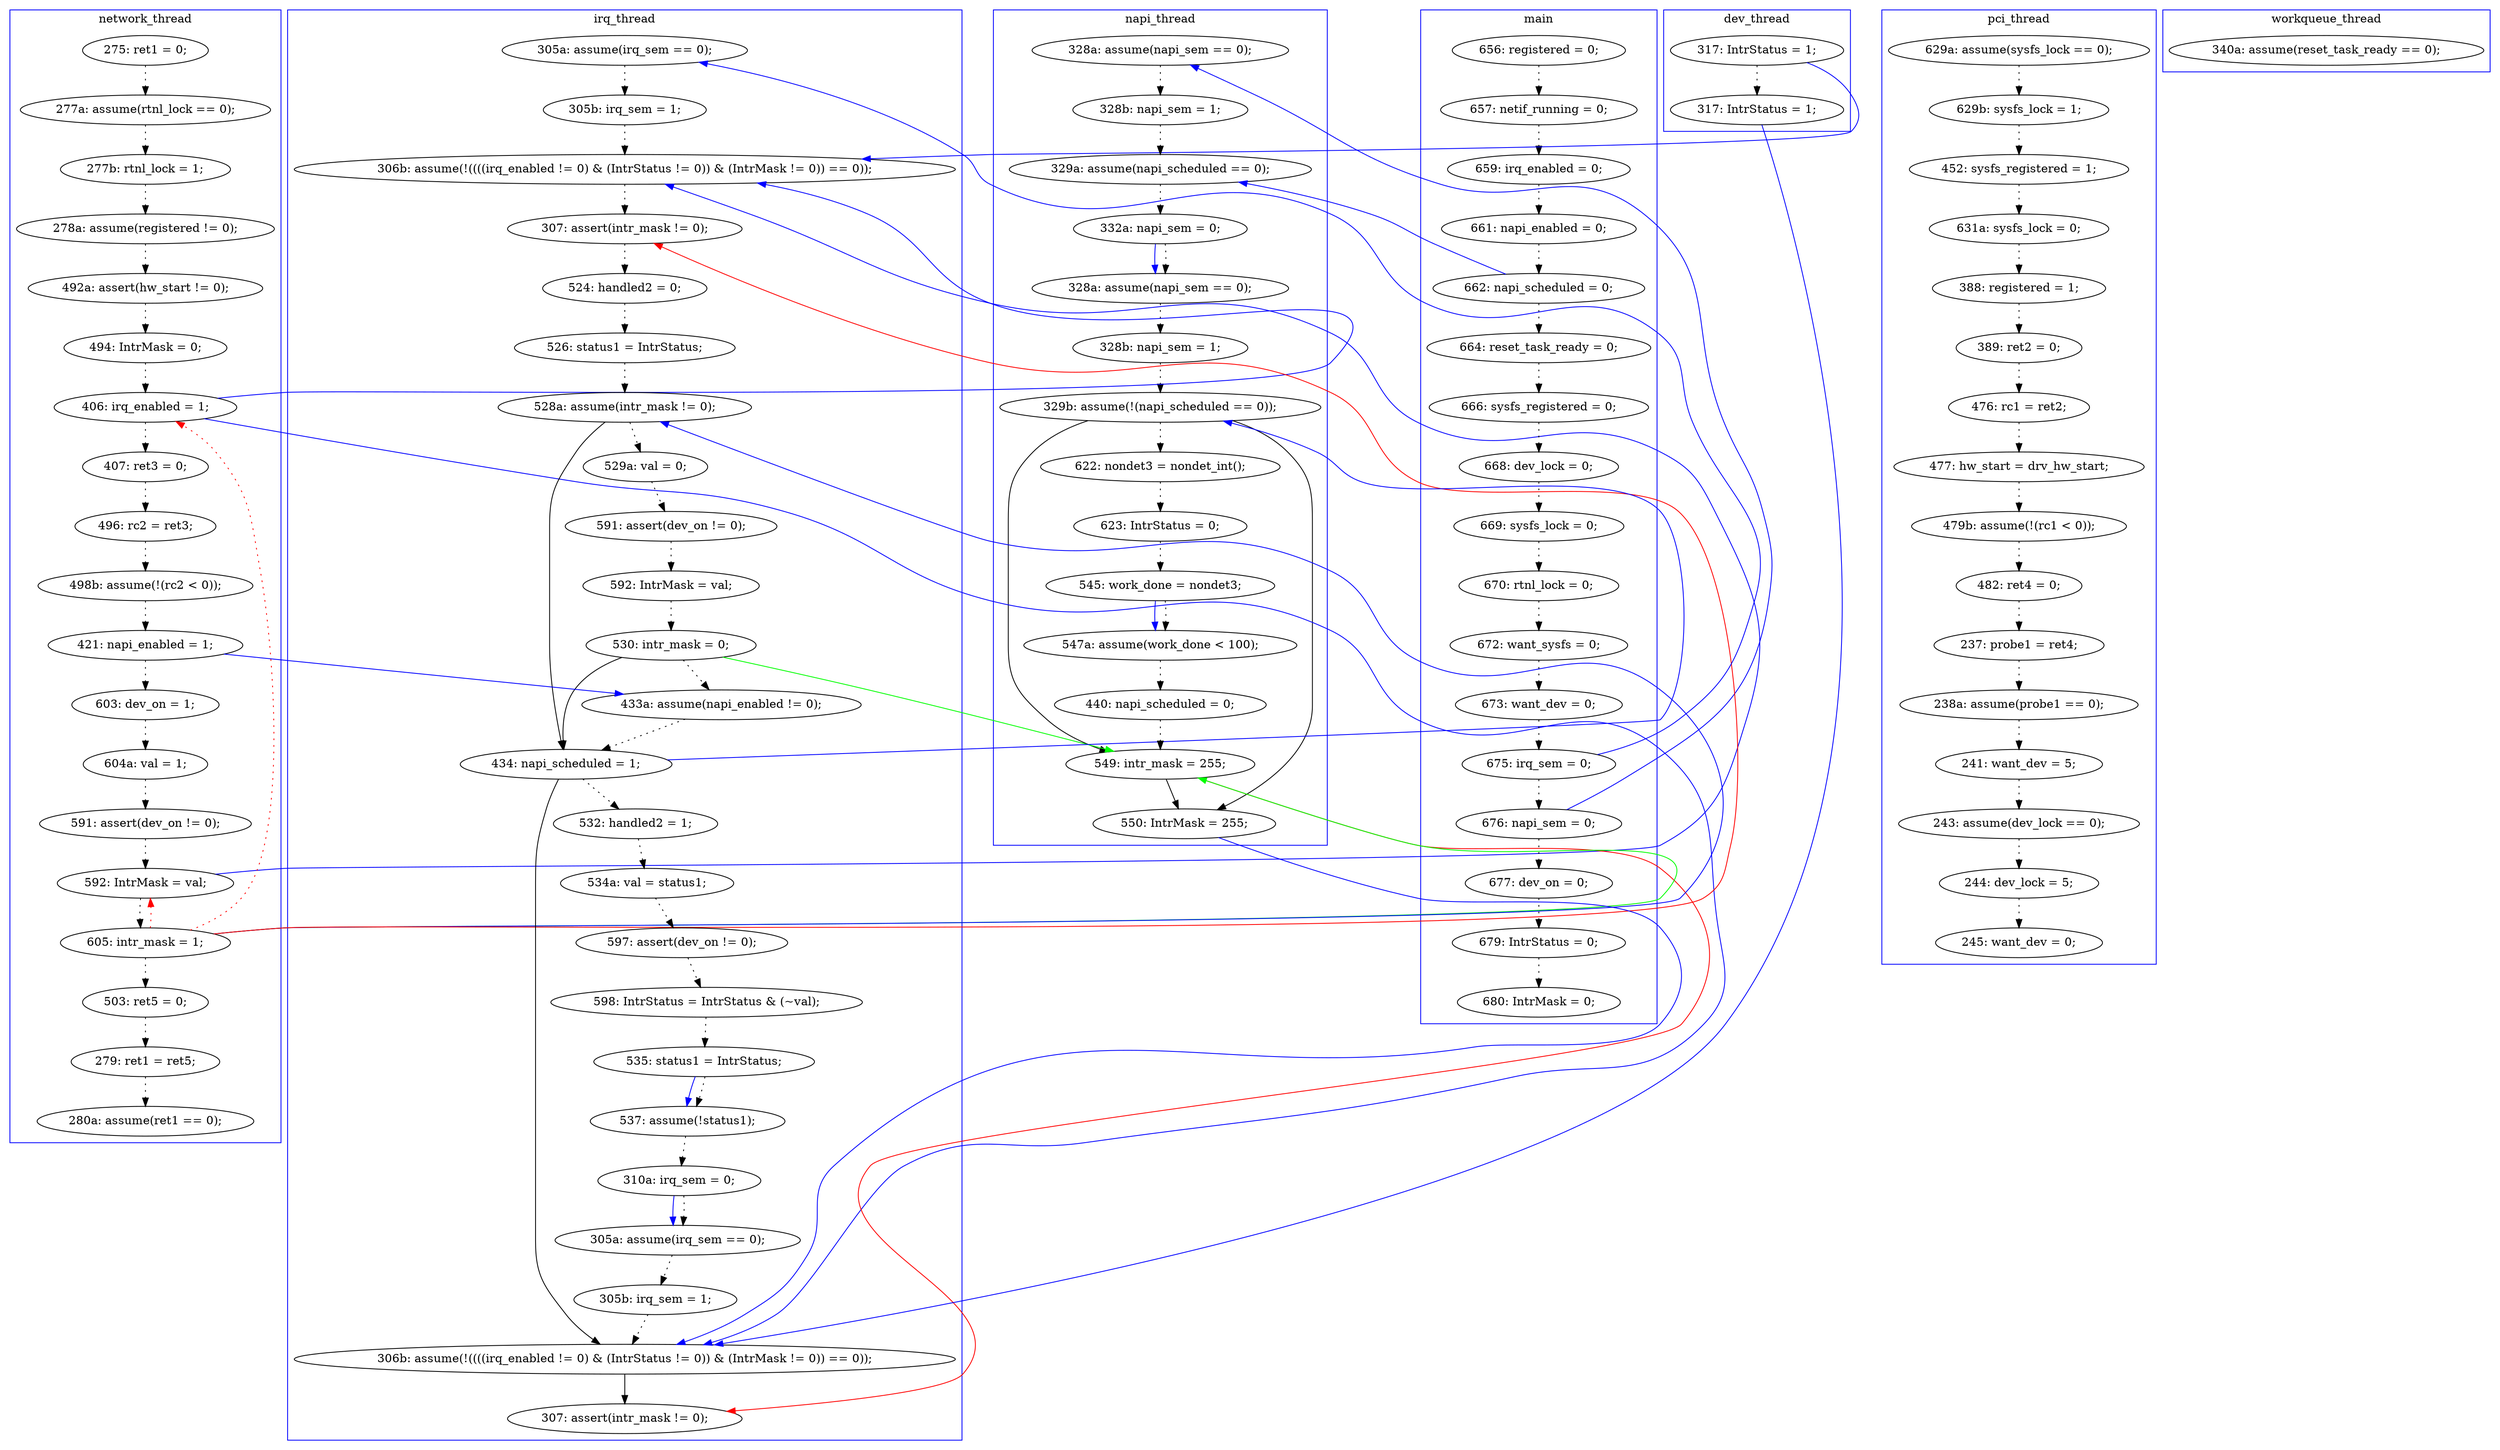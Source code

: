 digraph ProofObject {
	115 -> 117 [style = dotted, color = black]
	117 -> 118 [style = dotted, color = black]
	193 -> 195 [style = dotted, color = black]
	102 -> 158 [style = dotted, color = black]
	97 -> 98 [style = dotted, color = black]
	104 -> 107 [style = dotted, color = black]
	15 -> 16 [style = dotted, color = black]
	152 -> 179 [color = Green, constraint = false]
	11 -> 12 [style = dotted, color = black]
	128 -> 118 [style = dotted, color = red, constraint = false]
	98 -> 104 [style = dotted, color = black]
	2 -> 3 [style = dotted, color = black]
	135 -> 136 [style = dotted, color = black]
	136 -> 141 [style = dotted, color = black]
	195 -> 196 [color = Black]
	158 -> 186 [color = Black]
	8 -> 9 [style = dotted, color = black]
	169 -> 172 [color = Blue, constraint = false]
	119 -> 121 [style = dotted, color = black]
	177 -> 181 [style = dotted, color = black]
	78 -> 79 [style = dotted, color = black]
	97 -> 195 [color = Blue, constraint = false]
	118 -> 129 [color = Blue, constraint = false]
	128 -> 97 [style = dotted, color = red, constraint = false]
	76 -> 78 [style = dotted, color = black]
	16 -> 17 [style = dotted, color = black]
	5 -> 6 [style = dotted, color = black]
	97 -> 129 [color = Blue, constraint = false]
	184 -> 188 [color = Blue, constraint = false]
	192 -> 193 [style = dotted, color = black]
	152 -> 157 [color = Black]
	179 -> 186 [color = Black]
	128 -> 130 [color = Red, constraint = false]
	82 -> 97 [style = dotted, color = black]
	167 -> 177 [style = dotted, color = black]
	46 -> 68 [style = dotted, color = black]
	43 -> 70 [style = dotted, color = black]
	157 -> 195 [color = Black]
	181 -> 182 [style = dotted, color = black]
	40 -> 42 [style = dotted, color = black]
	110 -> 114 [style = dotted, color = black]
	118 -> 128 [style = dotted, color = black]
	186 -> 195 [color = Blue, constraint = false]
	88 -> 119 [style = dotted, color = black]
	101 -> 102 [style = dotted, color = black]
	114 -> 115 [style = dotted, color = black]
	158 -> 165 [style = dotted, color = black]
	184 -> 188 [style = dotted, color = black]
	7 -> 8 [style = dotted, color = black]
	4 -> 5 [style = dotted, color = black]
	3 -> 4 [style = dotted, color = black]
	129 -> 130 [style = dotted, color = black]
	93 -> 129 [color = Blue, constraint = false]
	158 -> 179 [color = Black]
	190 -> 192 [color = Blue, constraint = false]
	52 -> 53 [style = dotted, color = black]
	124 -> 125 [style = dotted, color = black]
	74 -> 76 [style = dotted, color = black]
	187 -> 195 [color = Blue, constraint = false]
	156 -> 157 [style = dotted, color = black]
	69 -> 74 [style = dotted, color = black]
	128 -> 141 [color = Blue, constraint = false]
	15 -> 52 [color = Blue, constraint = false]
	188 -> 190 [style = dotted, color = black]
	125 -> 129 [style = dotted, color = black]
	32 -> 38 [style = dotted, color = black]
	70 -> 81 [style = dotted, color = black]
	145 -> 152 [style = dotted, color = black]
	14 -> 15 [style = dotted, color = black]
	12 -> 13 [style = dotted, color = black]
	14 -> 124 [color = Blue, constraint = false]
	179 -> 196 [color = Red, constraint = false]
	68 -> 69 [style = dotted, color = black]
	157 -> 167 [style = dotted, color = black]
	141 -> 142 [style = dotted, color = black]
	175 -> 179 [style = dotted, color = black]
	31 -> 32 [style = dotted, color = black]
	79 -> 85 [style = dotted, color = black]
	99 -> 101 [color = Blue, constraint = false]
	144 -> 145 [style = dotted, color = black]
	6 -> 7 [style = dotted, color = black]
	55 -> 99 [style = dotted, color = black]
	85 -> 88 [style = dotted, color = black]
	142 -> 144 [style = dotted, color = black]
	130 -> 135 [style = dotted, color = black]
	169 -> 172 [style = dotted, color = black]
	190 -> 192 [style = dotted, color = black]
	93 -> 187 [style = dotted, color = black]
	81 -> 82 [style = dotted, color = black]
	6 -> 55 [color = Blue, constraint = false]
	13 -> 14 [style = dotted, color = black]
	165 -> 168 [style = dotted, color = black]
	17 -> 18 [style = dotted, color = black]
	128 -> 179 [color = Green, constraint = false]
	157 -> 158 [color = Blue, constraint = false]
	148 -> 151 [style = dotted, color = black]
	121 -> 122 [style = dotted, color = black]
	122 -> 123 [style = dotted, color = black]
	38 -> 46 [style = dotted, color = black]
	152 -> 156 [style = dotted, color = black]
	172 -> 175 [style = dotted, color = black]
	42 -> 43 [style = dotted, color = black]
	53 -> 55 [style = dotted, color = black]
	107 -> 110 [style = dotted, color = black]
	110 -> 156 [color = Blue, constraint = false]
	10 -> 11 [style = dotted, color = black]
	141 -> 157 [color = Black]
	182 -> 184 [style = dotted, color = black]
	99 -> 101 [style = dotted, color = black]
	9 -> 10 [style = dotted, color = black]
	140 -> 148 [style = dotted, color = black]
	168 -> 169 [style = dotted, color = black]
	128 -> 140 [style = dotted, color = black]
	subgraph cluster5 {
		label = workqueue_thread
		color = blue
		58  [label = "340a: assume(reset_task_ready == 0);"]
	}
	subgraph cluster1 {
		label = pci_thread
		color = blue
		31  [label = "629a: assume(sysfs_lock == 0);"]
		88  [label = "238a: assume(probe1 == 0);"]
		68  [label = "388: registered = 1;"]
		119  [label = "241: want_dev = 5;"]
		32  [label = "629b: sysfs_lock = 1;"]
		78  [label = "479b: assume(!(rc1 < 0));"]
		38  [label = "452: sysfs_registered = 1;"]
		69  [label = "389: ret2 = 0;"]
		123  [label = "245: want_dev = 0;"]
		46  [label = "631a: sysfs_lock = 0;"]
		85  [label = "237: probe1 = ret4;"]
		74  [label = "476: rc1 = ret2;"]
		122  [label = "244: dev_lock = 5;"]
		76  [label = "477: hw_start = drv_hw_start;"]
		121  [label = "243: assume(dev_lock == 0);"]
		79  [label = "482: ret4 = 0;"]
	}
	subgraph cluster7 {
		label = dev_thread
		color = blue
		187  [label = "317: IntrStatus = 1;"]
		93  [label = "317: IntrStatus = 1;"]
	}
	subgraph cluster0 {
		label = main
		color = blue
		3  [label = "657: netif_running = 0;"]
		12  [label = "672: want_sysfs = 0;"]
		5  [label = "661: napi_enabled = 0;"]
		10  [label = "669: sysfs_lock = 0;"]
		18  [label = "680: IntrMask = 0;"]
		14  [label = "675: irq_sem = 0;"]
		8  [label = "666: sysfs_registered = 0;"]
		17  [label = "679: IntrStatus = 0;"]
		11  [label = "670: rtnl_lock = 0;"]
		13  [label = "673: want_dev = 0;"]
		6  [label = "662: napi_scheduled = 0;"]
		7  [label = "664: reset_task_ready = 0;"]
		4  [label = "659: irq_enabled = 0;"]
		2  [label = "656: registered = 0;"]
		9  [label = "668: dev_lock = 0;"]
		15  [label = "676: napi_sem = 0;"]
		16  [label = "677: dev_on = 0;"]
	}
	subgraph cluster2 {
		label = network_thread
		color = blue
		107  [label = "498b: assume(!(rc2 < 0));"]
		128  [label = "605: intr_mask = 1;"]
		114  [label = "603: dev_on = 1;"]
		42  [label = "277a: assume(rtnl_lock == 0);"]
		81  [label = "492a: assert(hw_start != 0);"]
		110  [label = "421: napi_enabled = 1;"]
		82  [label = "494: IntrMask = 0;"]
		43  [label = "277b: rtnl_lock = 1;"]
		104  [label = "496: rc2 = ret3;"]
		117  [label = "591: assert(dev_on != 0);"]
		118  [label = "592: IntrMask = val;"]
		151  [label = "280a: assume(ret1 == 0);"]
		115  [label = "604a: val = 1;"]
		98  [label = "407: ret3 = 0;"]
		97  [label = "406: irq_enabled = 1;"]
		70  [label = "278a: assume(registered != 0);"]
		40  [label = "275: ret1 = 0;"]
		140  [label = "503: ret5 = 0;"]
		148  [label = "279: ret1 = ret5;"]
	}
	subgraph cluster4 {
		label = napi_thread
		color = blue
		102  [label = "328b: napi_sem = 1;"]
		168  [label = "623: IntrStatus = 0;"]
		165  [label = "622: nondet3 = nondet_int();"]
		175  [label = "440: napi_scheduled = 0;"]
		101  [label = "328a: assume(napi_sem == 0);"]
		172  [label = "547a: assume(work_done < 100);"]
		99  [label = "332a: napi_sem = 0;"]
		179  [label = "549: intr_mask = 255;"]
		52  [label = "328a: assume(napi_sem == 0);"]
		158  [label = "329b: assume(!(napi_scheduled == 0));"]
		55  [label = "329a: assume(napi_scheduled == 0);"]
		53  [label = "328b: napi_sem = 1;"]
		169  [label = "545: work_done = nondet3;"]
		186  [label = "550: IntrMask = 255;"]
	}
	subgraph cluster3 {
		label = irq_thread
		color = blue
		142  [label = "529a: val = 0;"]
		157  [label = "434: napi_scheduled = 1;"]
		181  [label = "597: assert(dev_on != 0);"]
		141  [label = "528a: assume(intr_mask != 0);"]
		156  [label = "433a: assume(napi_enabled != 0);"]
		188  [label = "537: assume(!status1);"]
		195  [label = "306b: assume(!((((irq_enabled != 0) & (IntrStatus != 0)) & (IntrMask != 0)) == 0));"]
		184  [label = "535: status1 = IntrStatus;"]
		167  [label = "532: handled2 = 1;"]
		196  [label = "307: assert(intr_mask != 0);"]
		136  [label = "526: status1 = IntrStatus;"]
		182  [label = "598: IntrStatus = IntrStatus & (~val);"]
		190  [label = "310a: irq_sem = 0;"]
		152  [label = "530: intr_mask = 0;"]
		193  [label = "305b: irq_sem = 1;"]
		124  [label = "305a: assume(irq_sem == 0);"]
		177  [label = "534a: val = status1;"]
		135  [label = "524: handled2 = 0;"]
		145  [label = "592: IntrMask = val;"]
		192  [label = "305a: assume(irq_sem == 0);"]
		125  [label = "305b: irq_sem = 1;"]
		144  [label = "591: assert(dev_on != 0);"]
		130  [label = "307: assert(intr_mask != 0);"]
		129  [label = "306b: assume(!((((irq_enabled != 0) & (IntrStatus != 0)) & (IntrMask != 0)) == 0));"]
	}
}